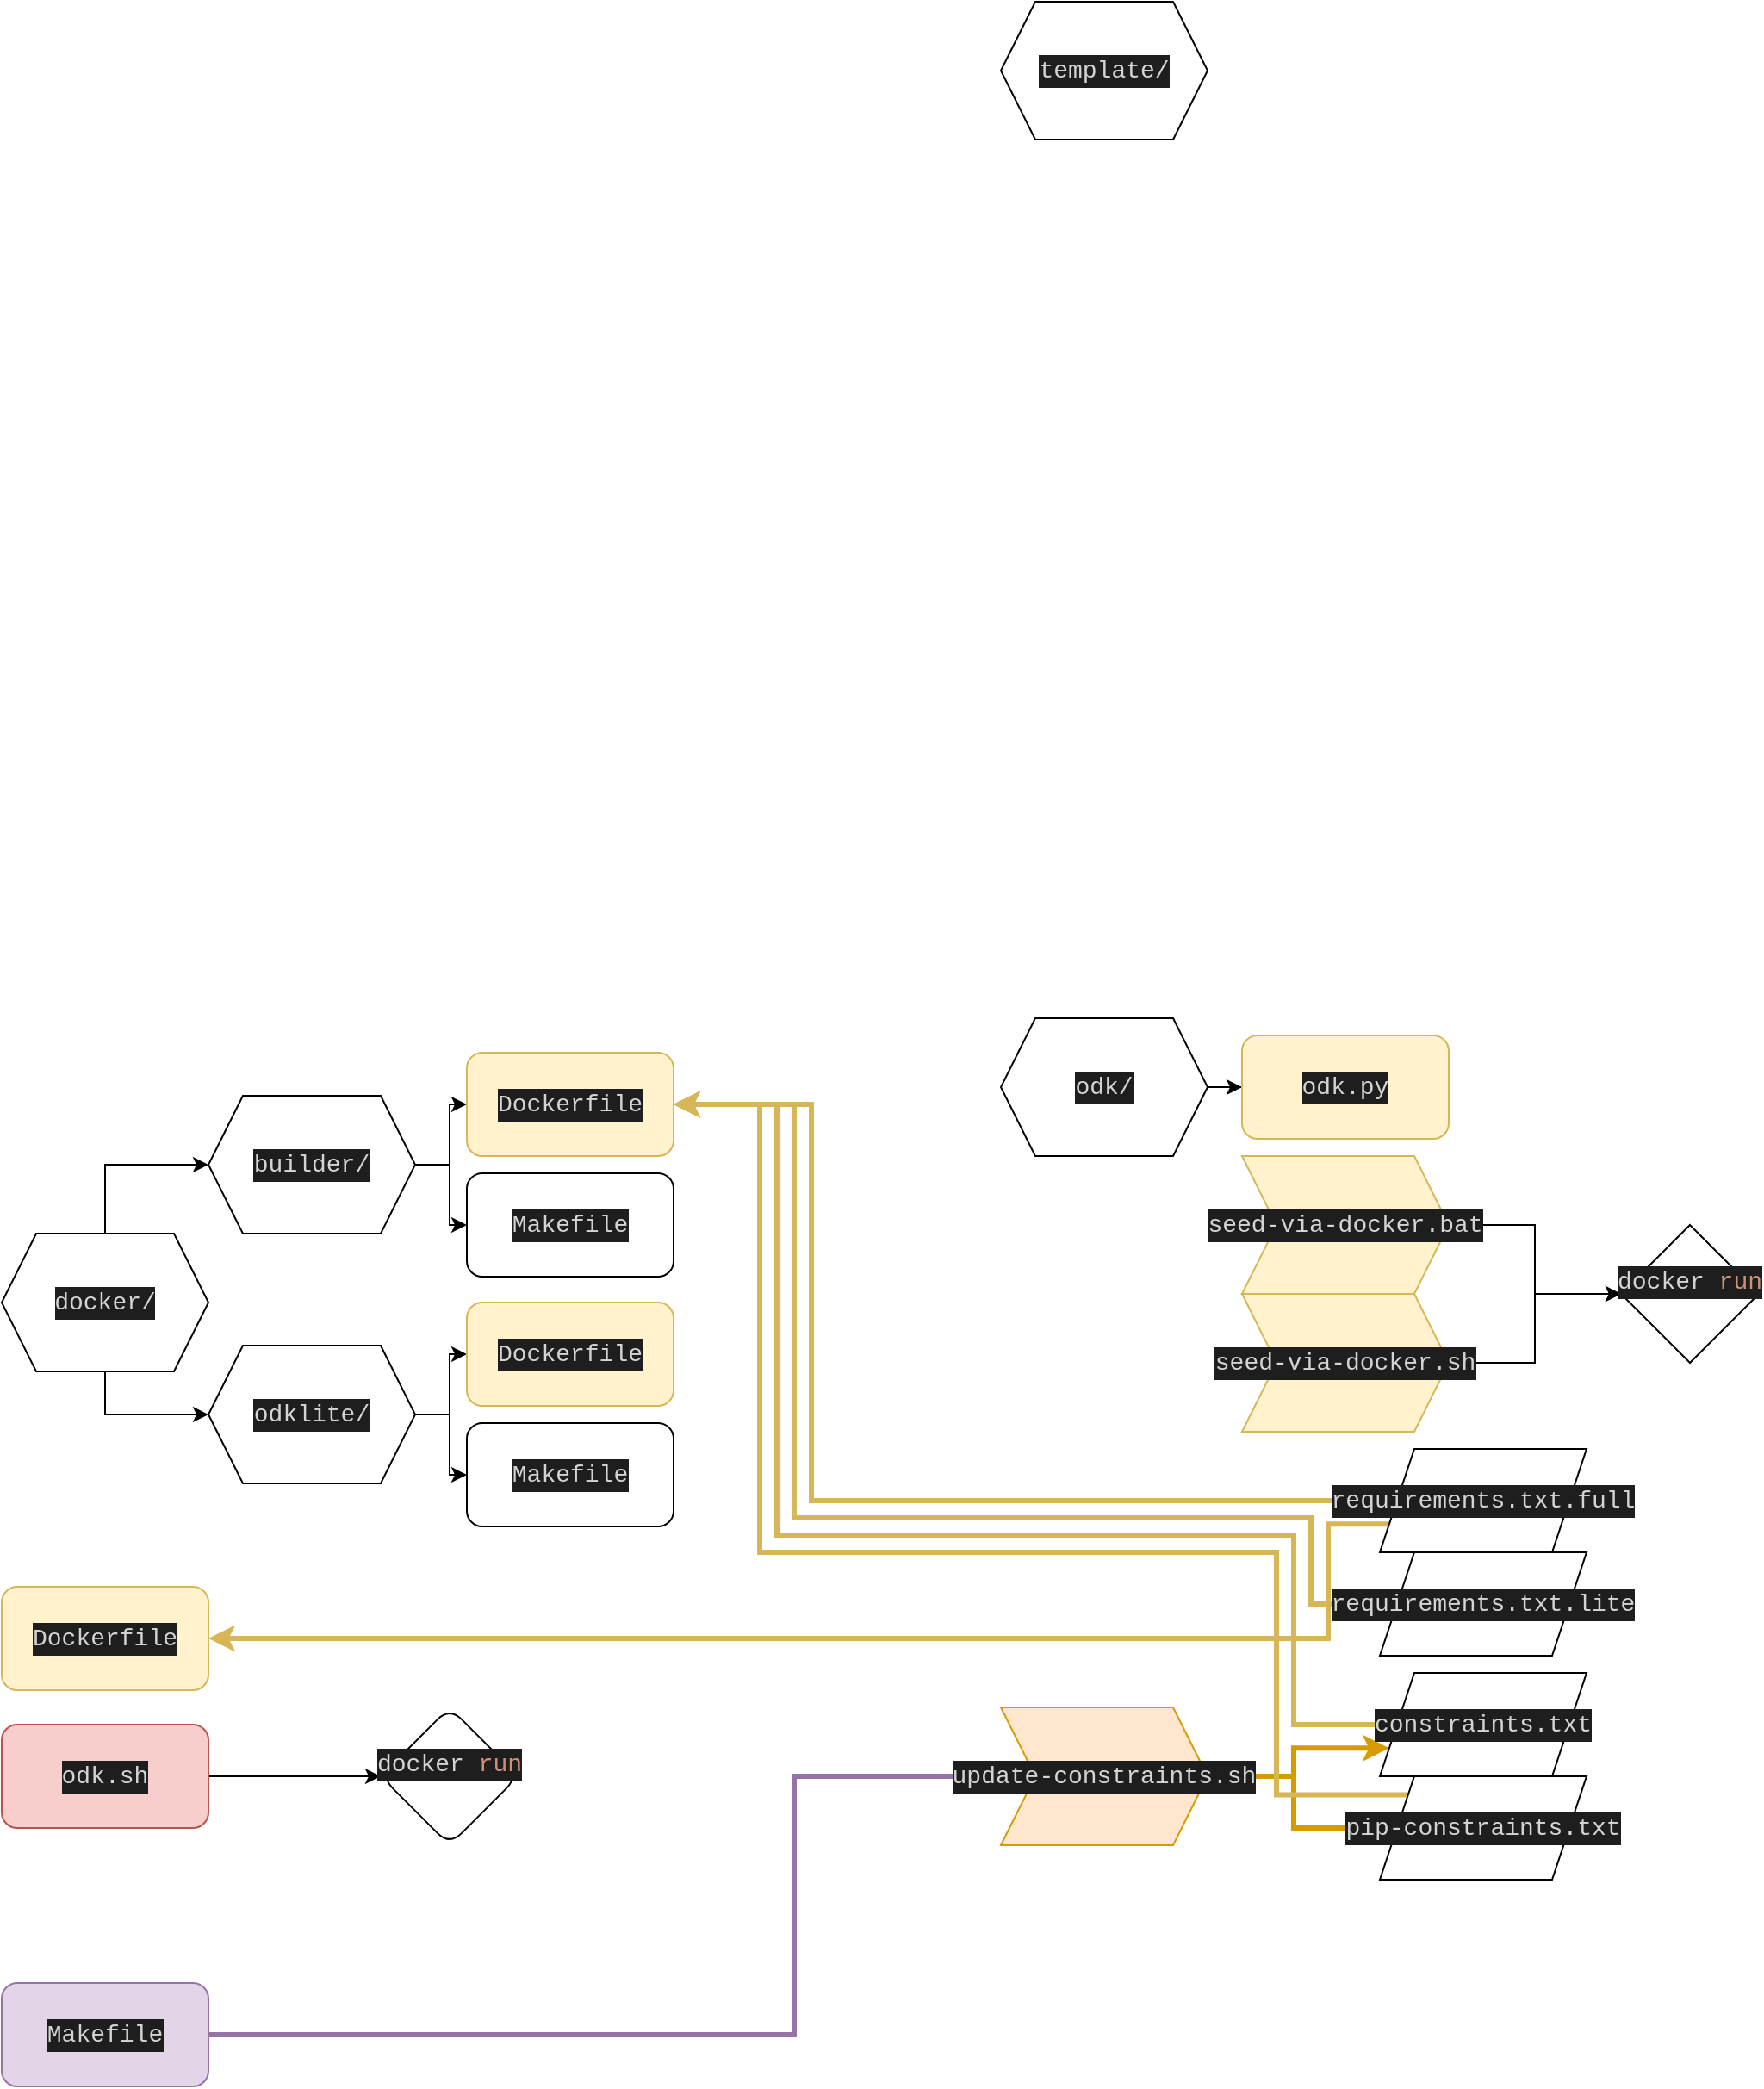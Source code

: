 <mxfile version="26.0.6">
  <diagram name="Page-1" id="U05NJMNVuZ4Qm2QIkY17">
    <mxGraphModel dx="1761" dy="2320" grid="1" gridSize="10" guides="1" tooltips="1" connect="1" arrows="1" fold="1" page="1" pageScale="1" pageWidth="850" pageHeight="1100" math="0" shadow="0">
      <root>
        <mxCell id="0" />
        <mxCell id="1" parent="0" />
        <mxCell id="G33SIR9zwYlcQDL-yh5C-40" style="edgeStyle=orthogonalEdgeStyle;rounded=0;orthogonalLoop=1;jettySize=auto;html=1;fillColor=#fff2cc;strokeColor=#d6b656;strokeWidth=3;exitX=0;exitY=0.75;exitDx=0;exitDy=0;entryX=1;entryY=0.5;entryDx=0;entryDy=0;" edge="1" parent="1" source="G33SIR9zwYlcQDL-yh5C-22" target="5DTLE2oIVUUULj5y9KMx-1">
          <mxGeometry relative="1" as="geometry">
            <mxPoint x="340" y="840" as="sourcePoint" />
            <mxPoint x="-350" y="930" as="targetPoint" />
            <Array as="points">
              <mxPoint x="300" y="864" />
              <mxPoint x="300" y="930" />
            </Array>
          </mxGeometry>
        </mxCell>
        <mxCell id="5DTLE2oIVUUULj5y9KMx-1" value="&lt;div style=&quot;color: rgb(212, 212, 212); background-color: rgb(30, 30, 30); font-family: Consolas, &amp;quot;Courier New&amp;quot;, monospace; font-size: 14px; line-height: 19px; white-space: pre;&quot;&gt;Dockerfile&lt;/div&gt;" style="rounded=1;whiteSpace=wrap;html=1;fillColor=#fff2cc;strokeColor=#d6b656;" parent="1" vertex="1">
          <mxGeometry x="-470" y="900" width="120" height="60" as="geometry" />
        </mxCell>
        <mxCell id="G33SIR9zwYlcQDL-yh5C-32" value="" style="edgeStyle=orthogonalEdgeStyle;rounded=0;orthogonalLoop=1;jettySize=auto;html=1;" edge="1" parent="1" source="G33SIR9zwYlcQDL-yh5C-2" target="G33SIR9zwYlcQDL-yh5C-31">
          <mxGeometry relative="1" as="geometry" />
        </mxCell>
        <mxCell id="G33SIR9zwYlcQDL-yh5C-2" value="&lt;div style=&quot;color: rgb(212, 212, 212); background-color: rgb(30, 30, 30); font-family: Consolas, &amp;quot;Courier New&amp;quot;, monospace; font-size: 14px; line-height: 19px; white-space: pre;&quot;&gt;odk.sh&lt;/div&gt;" style="rounded=1;whiteSpace=wrap;html=1;fillColor=#f8cecc;strokeColor=#b85450;" vertex="1" parent="1">
          <mxGeometry x="-470" y="980" width="120" height="60" as="geometry" />
        </mxCell>
        <mxCell id="G33SIR9zwYlcQDL-yh5C-36" style="edgeStyle=orthogonalEdgeStyle;rounded=0;orthogonalLoop=1;jettySize=auto;html=1;entryX=0;entryY=0.5;entryDx=0;entryDy=0;fillColor=#e1d5e7;strokeColor=#9673a6;strokeWidth=3;" edge="1" parent="1" source="G33SIR9zwYlcQDL-yh5C-3" target="G33SIR9zwYlcQDL-yh5C-21">
          <mxGeometry relative="1" as="geometry">
            <Array as="points">
              <mxPoint x="-10" y="1160" />
              <mxPoint x="-10" y="1010" />
            </Array>
          </mxGeometry>
        </mxCell>
        <mxCell id="G33SIR9zwYlcQDL-yh5C-3" value="&lt;div style=&quot;color: rgb(212, 212, 212); background-color: rgb(30, 30, 30); font-family: Consolas, &amp;quot;Courier New&amp;quot;, monospace; font-size: 14px; line-height: 19px; white-space: pre;&quot;&gt;Makefile&lt;/div&gt;" style="rounded=1;whiteSpace=wrap;html=1;fillColor=#e1d5e7;strokeColor=#9673a6;" vertex="1" parent="1">
          <mxGeometry x="-470" y="1130" width="120" height="60" as="geometry" />
        </mxCell>
        <mxCell id="G33SIR9zwYlcQDL-yh5C-13" style="edgeStyle=orthogonalEdgeStyle;rounded=0;orthogonalLoop=1;jettySize=auto;html=1;" edge="1" parent="1" source="G33SIR9zwYlcQDL-yh5C-4" target="G33SIR9zwYlcQDL-yh5C-12">
          <mxGeometry relative="1" as="geometry" />
        </mxCell>
        <mxCell id="G33SIR9zwYlcQDL-yh5C-4" value="&lt;div style=&quot;color: rgb(212, 212, 212); background-color: rgb(30, 30, 30); font-family: Consolas, &amp;quot;Courier New&amp;quot;, monospace; font-size: 14px; line-height: 19px; white-space: pre;&quot;&gt;odk/&lt;/div&gt;" style="shape=hexagon;perimeter=hexagonPerimeter2;whiteSpace=wrap;html=1;fixedSize=1;" vertex="1" parent="1">
          <mxGeometry x="110" y="570" width="120" height="80" as="geometry" />
        </mxCell>
        <mxCell id="G33SIR9zwYlcQDL-yh5C-15" style="edgeStyle=orthogonalEdgeStyle;rounded=0;orthogonalLoop=1;jettySize=auto;html=1;entryX=0;entryY=0.5;entryDx=0;entryDy=0;" edge="1" parent="1" source="G33SIR9zwYlcQDL-yh5C-5" target="G33SIR9zwYlcQDL-yh5C-7">
          <mxGeometry relative="1" as="geometry" />
        </mxCell>
        <mxCell id="G33SIR9zwYlcQDL-yh5C-16" style="edgeStyle=orthogonalEdgeStyle;rounded=0;orthogonalLoop=1;jettySize=auto;html=1;entryX=0;entryY=0.5;entryDx=0;entryDy=0;" edge="1" parent="1" source="G33SIR9zwYlcQDL-yh5C-5" target="G33SIR9zwYlcQDL-yh5C-6">
          <mxGeometry relative="1" as="geometry" />
        </mxCell>
        <mxCell id="G33SIR9zwYlcQDL-yh5C-5" value="&lt;div style=&quot;color: rgb(212, 212, 212); background-color: rgb(30, 30, 30); font-family: Consolas, &amp;quot;Courier New&amp;quot;, monospace; font-size: 14px; line-height: 19px; white-space: pre;&quot;&gt;docker/&lt;/div&gt;" style="shape=hexagon;perimeter=hexagonPerimeter2;whiteSpace=wrap;html=1;fixedSize=1;" vertex="1" parent="1">
          <mxGeometry x="-470" y="695" width="120" height="80" as="geometry" />
        </mxCell>
        <mxCell id="G33SIR9zwYlcQDL-yh5C-17" style="edgeStyle=orthogonalEdgeStyle;rounded=0;orthogonalLoop=1;jettySize=auto;html=1;entryX=0;entryY=0.5;entryDx=0;entryDy=0;" edge="1" parent="1" source="G33SIR9zwYlcQDL-yh5C-6" target="G33SIR9zwYlcQDL-yh5C-8">
          <mxGeometry relative="1" as="geometry" />
        </mxCell>
        <mxCell id="G33SIR9zwYlcQDL-yh5C-18" style="edgeStyle=orthogonalEdgeStyle;rounded=0;orthogonalLoop=1;jettySize=auto;html=1;entryX=0;entryY=0.5;entryDx=0;entryDy=0;" edge="1" parent="1" source="G33SIR9zwYlcQDL-yh5C-6" target="G33SIR9zwYlcQDL-yh5C-9">
          <mxGeometry relative="1" as="geometry" />
        </mxCell>
        <mxCell id="G33SIR9zwYlcQDL-yh5C-6" value="&lt;div style=&quot;color: rgb(212, 212, 212); background-color: rgb(30, 30, 30); font-family: Consolas, &amp;quot;Courier New&amp;quot;, monospace; font-size: 14px; line-height: 19px; white-space: pre;&quot;&gt;builder/&lt;/div&gt;" style="shape=hexagon;perimeter=hexagonPerimeter2;whiteSpace=wrap;html=1;fixedSize=1;" vertex="1" parent="1">
          <mxGeometry x="-350" y="615" width="120" height="80" as="geometry" />
        </mxCell>
        <mxCell id="G33SIR9zwYlcQDL-yh5C-19" style="edgeStyle=orthogonalEdgeStyle;rounded=0;orthogonalLoop=1;jettySize=auto;html=1;entryX=0;entryY=0.5;entryDx=0;entryDy=0;" edge="1" parent="1" source="G33SIR9zwYlcQDL-yh5C-7" target="G33SIR9zwYlcQDL-yh5C-10">
          <mxGeometry relative="1" as="geometry" />
        </mxCell>
        <mxCell id="G33SIR9zwYlcQDL-yh5C-20" style="edgeStyle=orthogonalEdgeStyle;rounded=0;orthogonalLoop=1;jettySize=auto;html=1;" edge="1" parent="1" source="G33SIR9zwYlcQDL-yh5C-7" target="G33SIR9zwYlcQDL-yh5C-11">
          <mxGeometry relative="1" as="geometry" />
        </mxCell>
        <mxCell id="G33SIR9zwYlcQDL-yh5C-7" value="&lt;div style=&quot;color: rgb(212, 212, 212); background-color: rgb(30, 30, 30); font-family: Consolas, &amp;quot;Courier New&amp;quot;, monospace; font-size: 14px; line-height: 19px; white-space: pre;&quot;&gt;odklite/&lt;/div&gt;" style="shape=hexagon;perimeter=hexagonPerimeter2;whiteSpace=wrap;html=1;fixedSize=1;" vertex="1" parent="1">
          <mxGeometry x="-350" y="760" width="120" height="80" as="geometry" />
        </mxCell>
        <mxCell id="G33SIR9zwYlcQDL-yh5C-41" style="edgeStyle=orthogonalEdgeStyle;rounded=0;orthogonalLoop=1;jettySize=auto;html=1;fillColor=#fff2cc;strokeColor=#d6b656;strokeWidth=3;exitX=0;exitY=0.5;exitDx=0;exitDy=0;" edge="1" parent="1" source="G33SIR9zwYlcQDL-yh5C-22" target="G33SIR9zwYlcQDL-yh5C-8">
          <mxGeometry relative="1" as="geometry">
            <Array as="points">
              <mxPoint y="850" />
              <mxPoint y="620" />
            </Array>
          </mxGeometry>
        </mxCell>
        <mxCell id="G33SIR9zwYlcQDL-yh5C-42" style="edgeStyle=orthogonalEdgeStyle;rounded=0;orthogonalLoop=1;jettySize=auto;html=1;fillColor=#fff2cc;strokeColor=#d6b656;strokeWidth=3;exitX=0;exitY=0.5;exitDx=0;exitDy=0;" edge="1" parent="1" source="G33SIR9zwYlcQDL-yh5C-23" target="G33SIR9zwYlcQDL-yh5C-8">
          <mxGeometry relative="1" as="geometry">
            <Array as="points">
              <mxPoint x="290" y="910" />
              <mxPoint x="290" y="860" />
              <mxPoint x="-10" y="860" />
              <mxPoint x="-10" y="620" />
            </Array>
          </mxGeometry>
        </mxCell>
        <mxCell id="G33SIR9zwYlcQDL-yh5C-8" value="&lt;div style=&quot;color: rgb(212, 212, 212); background-color: rgb(30, 30, 30); font-family: Consolas, &amp;quot;Courier New&amp;quot;, monospace; font-size: 14px; line-height: 19px; white-space: pre;&quot;&gt;Dockerfile&lt;/div&gt;" style="rounded=1;whiteSpace=wrap;html=1;fillColor=#fff2cc;strokeColor=#d6b656;" vertex="1" parent="1">
          <mxGeometry x="-200" y="590" width="120" height="60" as="geometry" />
        </mxCell>
        <mxCell id="G33SIR9zwYlcQDL-yh5C-9" value="&lt;div style=&quot;color: rgb(212, 212, 212); background-color: rgb(30, 30, 30); font-family: Consolas, &amp;quot;Courier New&amp;quot;, monospace; font-size: 14px; line-height: 19px; white-space: pre;&quot;&gt;Makefile&lt;/div&gt;" style="rounded=1;whiteSpace=wrap;html=1;" vertex="1" parent="1">
          <mxGeometry x="-200" y="660" width="120" height="60" as="geometry" />
        </mxCell>
        <mxCell id="G33SIR9zwYlcQDL-yh5C-10" value="&lt;div style=&quot;color: rgb(212, 212, 212); background-color: rgb(30, 30, 30); font-family: Consolas, &amp;quot;Courier New&amp;quot;, monospace; font-size: 14px; line-height: 19px; white-space: pre;&quot;&gt;Dockerfile&lt;/div&gt;" style="rounded=1;whiteSpace=wrap;html=1;fillColor=#fff2cc;strokeColor=#d6b656;" vertex="1" parent="1">
          <mxGeometry x="-200" y="735" width="120" height="60" as="geometry" />
        </mxCell>
        <mxCell id="G33SIR9zwYlcQDL-yh5C-11" value="&lt;div style=&quot;color: rgb(212, 212, 212); background-color: rgb(30, 30, 30); font-family: Consolas, &amp;quot;Courier New&amp;quot;, monospace; font-size: 14px; line-height: 19px; white-space: pre;&quot;&gt;Makefile&lt;/div&gt;" style="rounded=1;whiteSpace=wrap;html=1;" vertex="1" parent="1">
          <mxGeometry x="-200" y="805" width="120" height="60" as="geometry" />
        </mxCell>
        <mxCell id="G33SIR9zwYlcQDL-yh5C-12" value="&lt;div style=&quot;color: rgb(212, 212, 212); background-color: rgb(30, 30, 30); font-family: Consolas, &amp;quot;Courier New&amp;quot;, monospace; font-size: 14px; line-height: 19px; white-space: pre;&quot;&gt;odk.py&lt;/div&gt;" style="rounded=1;whiteSpace=wrap;html=1;fillColor=#fff2cc;strokeColor=#d6b656;" vertex="1" parent="1">
          <mxGeometry x="250" y="580" width="120" height="60" as="geometry" />
        </mxCell>
        <mxCell id="G33SIR9zwYlcQDL-yh5C-38" style="edgeStyle=orthogonalEdgeStyle;rounded=0;orthogonalLoop=1;jettySize=auto;html=1;entryX=0;entryY=0.75;entryDx=0;entryDy=0;fillColor=#ffe6cc;strokeColor=#d79b00;strokeWidth=3;" edge="1" parent="1" source="G33SIR9zwYlcQDL-yh5C-21" target="G33SIR9zwYlcQDL-yh5C-24">
          <mxGeometry relative="1" as="geometry" />
        </mxCell>
        <mxCell id="G33SIR9zwYlcQDL-yh5C-39" style="edgeStyle=orthogonalEdgeStyle;rounded=0;orthogonalLoop=1;jettySize=auto;html=1;entryX=0;entryY=0.5;entryDx=0;entryDy=0;fillColor=#ffe6cc;strokeColor=#d79b00;strokeWidth=3;" edge="1" parent="1" source="G33SIR9zwYlcQDL-yh5C-21" target="G33SIR9zwYlcQDL-yh5C-25">
          <mxGeometry relative="1" as="geometry" />
        </mxCell>
        <mxCell id="G33SIR9zwYlcQDL-yh5C-21" value="&lt;div style=&quot;color: rgb(212, 212, 212); background-color: rgb(30, 30, 30); font-family: Consolas, &amp;quot;Courier New&amp;quot;, monospace; font-size: 14px; line-height: 19px; white-space: pre;&quot;&gt;update-constraints.sh&lt;/div&gt;" style="shape=step;perimeter=stepPerimeter;whiteSpace=wrap;html=1;fixedSize=1;fillColor=#ffe6cc;strokeColor=#d79b00;" vertex="1" parent="1">
          <mxGeometry x="110" y="970" width="120" height="80" as="geometry" />
        </mxCell>
        <mxCell id="G33SIR9zwYlcQDL-yh5C-22" value="&lt;div style=&quot;color: rgb(212, 212, 212); background-color: rgb(30, 30, 30); font-family: Consolas, &amp;quot;Courier New&amp;quot;, monospace; font-size: 14px; line-height: 19px; white-space: pre;&quot;&gt;requirements.txt.full&lt;/div&gt;" style="shape=parallelogram;perimeter=parallelogramPerimeter;whiteSpace=wrap;html=1;fixedSize=1;" vertex="1" parent="1">
          <mxGeometry x="330" y="820" width="120" height="60" as="geometry" />
        </mxCell>
        <mxCell id="G33SIR9zwYlcQDL-yh5C-23" value="&lt;div style=&quot;color: rgb(212, 212, 212); background-color: rgb(30, 30, 30); font-family: Consolas, &amp;quot;Courier New&amp;quot;, monospace; font-size: 14px; line-height: 19px; white-space: pre;&quot;&gt;requirements.txt.lite&lt;/div&gt;" style="shape=parallelogram;perimeter=parallelogramPerimeter;whiteSpace=wrap;html=1;fixedSize=1;" vertex="1" parent="1">
          <mxGeometry x="330" y="880" width="120" height="60" as="geometry" />
        </mxCell>
        <mxCell id="G33SIR9zwYlcQDL-yh5C-43" style="edgeStyle=orthogonalEdgeStyle;rounded=0;orthogonalLoop=1;jettySize=auto;html=1;entryX=1;entryY=0.5;entryDx=0;entryDy=0;fillColor=#fff2cc;strokeColor=#d6b656;strokeWidth=3;" edge="1" parent="1" source="G33SIR9zwYlcQDL-yh5C-24" target="G33SIR9zwYlcQDL-yh5C-8">
          <mxGeometry relative="1" as="geometry">
            <Array as="points">
              <mxPoint x="280" y="980" />
              <mxPoint x="280" y="870" />
              <mxPoint x="-20" y="870" />
              <mxPoint x="-20" y="620" />
            </Array>
          </mxGeometry>
        </mxCell>
        <mxCell id="G33SIR9zwYlcQDL-yh5C-24" value="&lt;div style=&quot;color: rgb(212, 212, 212); background-color: rgb(30, 30, 30); font-family: Consolas, &amp;quot;Courier New&amp;quot;, monospace; font-size: 14px; line-height: 19px; white-space: pre;&quot;&gt;constraints.txt&lt;/div&gt;" style="shape=parallelogram;perimeter=parallelogramPerimeter;whiteSpace=wrap;html=1;fixedSize=1;" vertex="1" parent="1">
          <mxGeometry x="330" y="950" width="120" height="60" as="geometry" />
        </mxCell>
        <mxCell id="G33SIR9zwYlcQDL-yh5C-44" style="edgeStyle=orthogonalEdgeStyle;rounded=0;orthogonalLoop=1;jettySize=auto;html=1;exitX=0.137;exitY=0.18;exitDx=0;exitDy=0;fillColor=#fff2cc;strokeColor=#d6b656;strokeWidth=3;exitPerimeter=0;" edge="1" parent="1" source="G33SIR9zwYlcQDL-yh5C-25">
          <mxGeometry relative="1" as="geometry">
            <mxPoint x="-80" y="620.0" as="targetPoint" />
            <Array as="points">
              <mxPoint x="270" y="1021" />
              <mxPoint x="270" y="880" />
              <mxPoint x="-30" y="880" />
              <mxPoint x="-30" y="620" />
            </Array>
          </mxGeometry>
        </mxCell>
        <mxCell id="G33SIR9zwYlcQDL-yh5C-25" value="&lt;div style=&quot;color: rgb(212, 212, 212); background-color: rgb(30, 30, 30); font-family: Consolas, &amp;quot;Courier New&amp;quot;, monospace; font-size: 14px; line-height: 19px; white-space: pre;&quot;&gt;pip-constraints.txt&lt;/div&gt;" style="shape=parallelogram;perimeter=parallelogramPerimeter;whiteSpace=wrap;html=1;fixedSize=1;" vertex="1" parent="1">
          <mxGeometry x="330" y="1010" width="120" height="60" as="geometry" />
        </mxCell>
        <mxCell id="G33SIR9zwYlcQDL-yh5C-26" value="&lt;div style=&quot;color: rgb(212, 212, 212); background-color: rgb(30, 30, 30); font-family: Consolas, &amp;quot;Courier New&amp;quot;, monospace; font-size: 14px; line-height: 19px; white-space: pre;&quot;&gt;template/&lt;/div&gt;" style="shape=hexagon;perimeter=hexagonPerimeter2;whiteSpace=wrap;html=1;fixedSize=1;" vertex="1" parent="1">
          <mxGeometry x="110" y="-20" width="120" height="80" as="geometry" />
        </mxCell>
        <mxCell id="G33SIR9zwYlcQDL-yh5C-35" style="edgeStyle=orthogonalEdgeStyle;rounded=0;orthogonalLoop=1;jettySize=auto;html=1;entryX=0;entryY=0.5;entryDx=0;entryDy=0;" edge="1" parent="1" source="G33SIR9zwYlcQDL-yh5C-27" target="G33SIR9zwYlcQDL-yh5C-33">
          <mxGeometry relative="1" as="geometry" />
        </mxCell>
        <mxCell id="G33SIR9zwYlcQDL-yh5C-27" value="&lt;div style=&quot;color: rgb(212, 212, 212); background-color: rgb(30, 30, 30); font-family: Consolas, &amp;quot;Courier New&amp;quot;, monospace; font-size: 14px; line-height: 19px; white-space: pre;&quot;&gt;seed-via-docker.bat&lt;/div&gt;" style="shape=step;perimeter=stepPerimeter;whiteSpace=wrap;html=1;fixedSize=1;fillColor=#fff2cc;strokeColor=#d6b656;" vertex="1" parent="1">
          <mxGeometry x="250" y="650" width="120" height="80" as="geometry" />
        </mxCell>
        <mxCell id="G33SIR9zwYlcQDL-yh5C-34" value="" style="edgeStyle=orthogonalEdgeStyle;rounded=0;orthogonalLoop=1;jettySize=auto;html=1;" edge="1" parent="1" source="G33SIR9zwYlcQDL-yh5C-28" target="G33SIR9zwYlcQDL-yh5C-33">
          <mxGeometry relative="1" as="geometry" />
        </mxCell>
        <mxCell id="G33SIR9zwYlcQDL-yh5C-28" value="&lt;div style=&quot;color: rgb(212, 212, 212); background-color: rgb(30, 30, 30); font-family: Consolas, &amp;quot;Courier New&amp;quot;, monospace; font-size: 14px; line-height: 19px; white-space: pre;&quot;&gt;seed-via-docker.sh&lt;/div&gt;" style="shape=step;perimeter=stepPerimeter;whiteSpace=wrap;html=1;fixedSize=1;fillColor=#fff2cc;strokeColor=#d6b656;" vertex="1" parent="1">
          <mxGeometry x="250" y="730" width="120" height="80" as="geometry" />
        </mxCell>
        <mxCell id="G33SIR9zwYlcQDL-yh5C-31" value="&#xa;&lt;div style=&quot;color: #d4d4d4;background-color: #1e1e1e;font-family: Consolas, &#39;Courier New&#39;, monospace;font-weight: normal;font-size: 14px;line-height: 19px;white-space: pre;&quot;&gt;&lt;div&gt;&lt;span style=&quot;color: #d4d4d4;&quot;&gt;docker &lt;/span&gt;&lt;span style=&quot;color: #ce9178;&quot;&gt;run&lt;/span&gt;&lt;/div&gt;&lt;/div&gt;&#xa;&#xa;" style="rhombus;whiteSpace=wrap;html=1;rounded=1;" vertex="1" parent="1">
          <mxGeometry x="-250" y="970" width="80" height="80" as="geometry" />
        </mxCell>
        <mxCell id="G33SIR9zwYlcQDL-yh5C-33" value="&#xa;&lt;div style=&quot;color: #d4d4d4;background-color: #1e1e1e;font-family: Consolas, &#39;Courier New&#39;, monospace;font-weight: normal;font-size: 14px;line-height: 19px;white-space: pre;&quot;&gt;&lt;div&gt;&lt;span style=&quot;color: #d4d4d4;&quot;&gt;docker &lt;/span&gt;&lt;span style=&quot;color: #ce9178;&quot;&gt;run&lt;/span&gt;&lt;/div&gt;&lt;/div&gt;&#xa;&#xa;" style="rhombus;whiteSpace=wrap;html=1;" vertex="1" parent="1">
          <mxGeometry x="470" y="690" width="80" height="80" as="geometry" />
        </mxCell>
      </root>
    </mxGraphModel>
  </diagram>
</mxfile>
